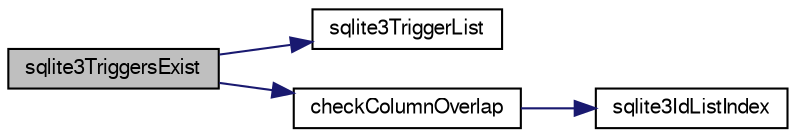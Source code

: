 digraph "sqlite3TriggersExist"
{
  edge [fontname="FreeSans",fontsize="10",labelfontname="FreeSans",labelfontsize="10"];
  node [fontname="FreeSans",fontsize="10",shape=record];
  rankdir="LR";
  Node727385 [label="sqlite3TriggersExist",height=0.2,width=0.4,color="black", fillcolor="grey75", style="filled", fontcolor="black"];
  Node727385 -> Node727386 [color="midnightblue",fontsize="10",style="solid",fontname="FreeSans"];
  Node727386 [label="sqlite3TriggerList",height=0.2,width=0.4,color="black", fillcolor="white", style="filled",URL="$sqlite3_8c.html#a64b772357d0dabd103b28ce0ca0b312f"];
  Node727385 -> Node727387 [color="midnightblue",fontsize="10",style="solid",fontname="FreeSans"];
  Node727387 [label="checkColumnOverlap",height=0.2,width=0.4,color="black", fillcolor="white", style="filled",URL="$sqlite3_8c.html#a6714077d5f50ff5f5a78a3274dec233e"];
  Node727387 -> Node727388 [color="midnightblue",fontsize="10",style="solid",fontname="FreeSans"];
  Node727388 [label="sqlite3IdListIndex",height=0.2,width=0.4,color="black", fillcolor="white", style="filled",URL="$sqlite3_8c.html#a88379ff9e3d2da4ee2e4a66f92a59204"];
}
